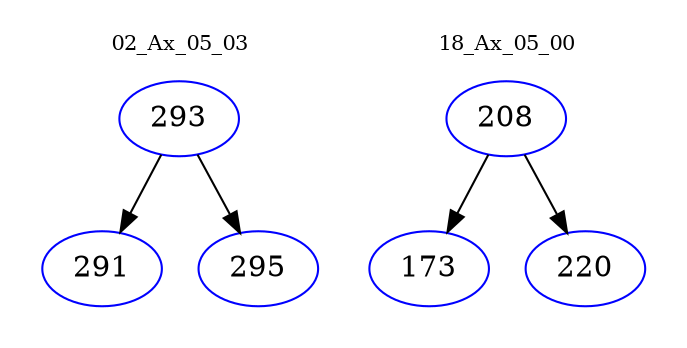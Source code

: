 digraph{
subgraph cluster_0 {
color = white
label = "02_Ax_05_03";
fontsize=10;
T0_293 [label="293", color="blue"]
T0_293 -> T0_291 [color="black"]
T0_291 [label="291", color="blue"]
T0_293 -> T0_295 [color="black"]
T0_295 [label="295", color="blue"]
}
subgraph cluster_1 {
color = white
label = "18_Ax_05_00";
fontsize=10;
T1_208 [label="208", color="blue"]
T1_208 -> T1_173 [color="black"]
T1_173 [label="173", color="blue"]
T1_208 -> T1_220 [color="black"]
T1_220 [label="220", color="blue"]
}
}
